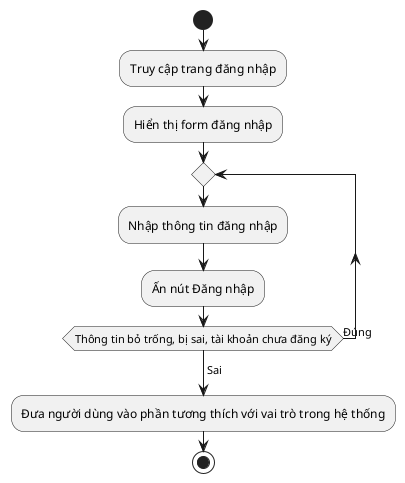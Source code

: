 @startuml
start

:Truy cập trang đăng nhập;
:Hiển thị form đăng nhập;
repeat
:Nhập thông tin đăng nhập;
:Ấn nút Đăng nhập;
repeat while(Thông tin bỏ trống, bị sai, tài khoản chưa đăng ký) is (Đúng)
->Sai;
:Đưa người dùng vào phần tương thích với vai trò trong hệ thống;

stop
@enduml